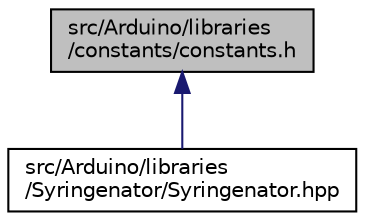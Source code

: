 digraph "src/Arduino/libraries/constants/constants.h"
{
 // LATEX_PDF_SIZE
  edge [fontname="Helvetica",fontsize="10",labelfontname="Helvetica",labelfontsize="10"];
  node [fontname="Helvetica",fontsize="10",shape=record];
  Node1 [label="src/Arduino/libraries\l/constants/constants.h",height=0.2,width=0.4,color="black", fillcolor="grey75", style="filled", fontcolor="black",tooltip="Constants shared across the whole system."];
  Node1 -> Node2 [dir="back",color="midnightblue",fontsize="10",style="solid",fontname="Helvetica"];
  Node2 [label="src/Arduino/libraries\l/Syringenator/Syringenator.hpp",height=0.2,width=0.4,color="black", fillcolor="white", style="filled",URL="$Syringenator_8hpp.html",tooltip="Arduino controller code –ABD."];
}
